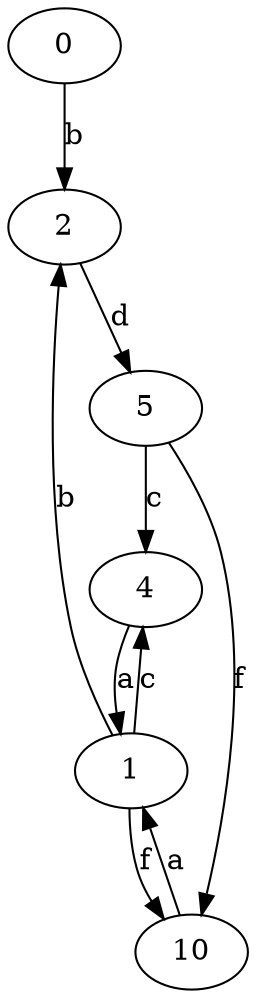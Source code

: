 strict digraph  {
0;
1;
2;
4;
5;
10;
0 -> 2  [label=b];
1 -> 2  [label=b];
1 -> 4  [label=c];
1 -> 10  [label=f];
2 -> 5  [label=d];
4 -> 1  [label=a];
5 -> 4  [label=c];
5 -> 10  [label=f];
10 -> 1  [label=a];
}

